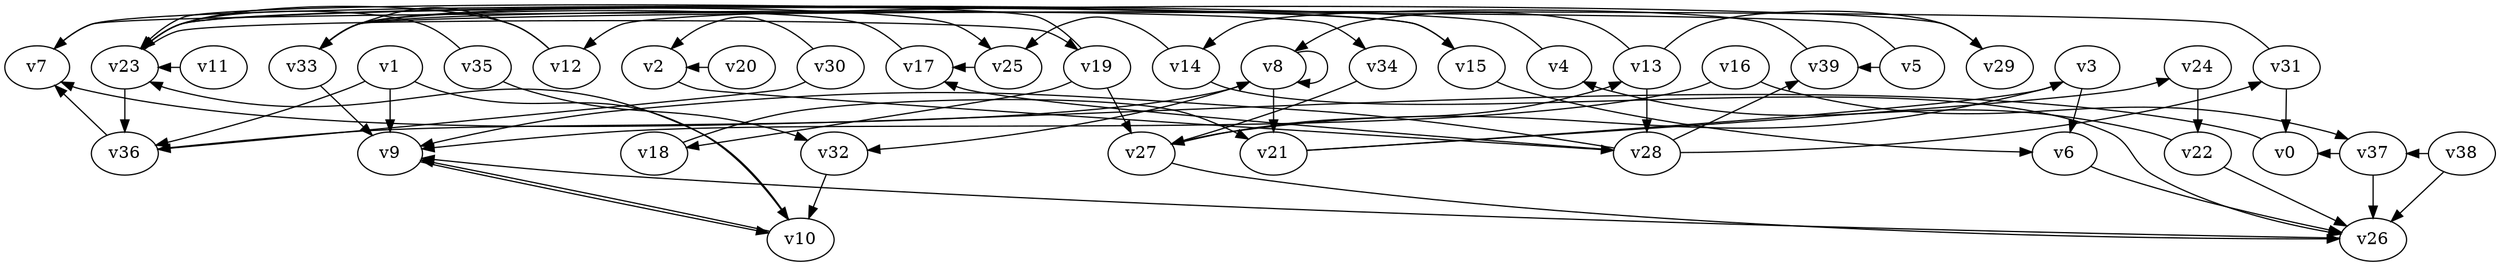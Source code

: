 // Benchmark game 46 - 40 vertices
digraph G {
    v0 [name="v0", player=1];
    v1 [name="v1", player=0];
    v2 [name="v2", player=1, target=1];
    v3 [name="v3", player=0];
    v4 [name="v4", player=0];
    v5 [name="v5", player=0];
    v6 [name="v6", player=0, target=1];
    v7 [name="v7", player=1, target=1];
    v8 [name="v8", player=0];
    v9 [name="v9", player=1];
    v10 [name="v10", player=1];
    v11 [name="v11", player=1];
    v12 [name="v12", player=0];
    v13 [name="v13", player=0];
    v14 [name="v14", player=0];
    v15 [name="v15", player=0];
    v16 [name="v16", player=1];
    v17 [name="v17", player=1];
    v18 [name="v18", player=1];
    v19 [name="v19", player=0];
    v20 [name="v20", player=0];
    v21 [name="v21", player=0];
    v22 [name="v22", player=0];
    v23 [name="v23", player=1];
    v24 [name="v24", player=1];
    v25 [name="v25", player=0];
    v26 [name="v26", player=0];
    v27 [name="v27", player=0];
    v28 [name="v28", player=0];
    v29 [name="v29", player=1];
    v30 [name="v30", player=1];
    v31 [name="v31", player=1];
    v32 [name="v32", player=1, target=1];
    v33 [name="v33", player=0];
    v34 [name="v34", player=1];
    v35 [name="v35", player=0, target=1];
    v36 [name="v36", player=0];
    v37 [name="v37", player=0, target=1];
    v38 [name="v38", player=1, target=1];
    v39 [name="v39", player=1];

    v0 -> v7 [constraint="time <= 16"];
    v1 -> v10 [constraint="time >= 12"];
    v2 -> v28 [constraint="time >= 8"];
    v3 -> v6;
    v4 -> v23 [constraint="time == 4"];
    v5 -> v7 [constraint="time >= 8"];
    v6 -> v26 [constraint="time >= 1"];
    v7 -> v15 [constraint="time >= 8"];
    v8 -> v21;
    v9 -> v10;
    v10 -> v23 [constraint="time >= 7"];
    v11 -> v23 [constraint="time % 3 == 0"];
    v12 -> v33 [constraint="time == 7"];
    v13 -> v8 [constraint="time >= 7"];
    v14 -> v26 [constraint="time <= 21"];
    v15 -> v23 [constraint="time <= 19"];
    v16 -> v9 [constraint="time >= 12"];
    v17 -> v33 [constraint="time <= 7"];
    v18 -> v21 [constraint="time == 5"];
    v19 -> v27;
    v20 -> v2 [constraint="time % 3 == 2"];
    v21 -> v3 [constraint="(time >= 9) && (time <= 19)"];
    v22 -> v26 [constraint="time == 17"];
    v23 -> v19 [constraint="time >= 6"];
    v24 -> v22;
    v25 -> v17 [constraint="time <= 24"];
    v26 -> v9 [constraint="time >= 8"];
    v27 -> v13 [constraint="time <= 24"];
    v28 -> v39 [constraint="time % 4 == 3"];
    v29 -> v12 [constraint="time <= 7"];
    v30 -> v2 [constraint="time % 5 == 1"];
    v31 -> v33 [constraint="(time % 2 == 1) || (time % 5 == 1)"];
    v32 -> v10;
    v33 -> v34 [constraint="time % 3 == 1"];
    v34 -> v27 [constraint="(time % 2 == 1) || (time % 4 == 2)"];
    v35 -> v32 [constraint="time == 1"];
    v36 -> v7 [constraint="time == 18"];
    v37 -> v0 [constraint="time == 7"];
    v38 -> v37 [constraint="time % 6 == 4"];
    v39 -> v14 [constraint="time == 9"];
    v36 -> v8 [constraint="time >= 9"];
    v15 -> v6 [constraint="time == 18"];
    v12 -> v23 [constraint="time == 4"];
    v27 -> v26;
    v3 -> v27 [constraint="time <= 20"];
    v13 -> v28;
    v33 -> v25 [constraint="time % 6 == 3"];
    v16 -> v37 [constraint="time == 13"];
    v28 -> v31 [constraint="time >= 7"];
    v10 -> v9 [constraint="time % 5 == 3"];
    v8 -> v32 [constraint="time <= 8"];
    v13 -> v29 [constraint="time == 5"];
    v35 -> v23 [constraint="time <= 8"];
    v38 -> v26;
    v23 -> v36;
    v33 -> v9;
    v19 -> v23 [constraint="time == 15"];
    v1 -> v9;
    v37 -> v26;
    v19 -> v18;
    v31 -> v0;
    v22 -> v4 [constraint="time <= 18"];
    v30 -> v36 [constraint="time == 14"];
    v21 -> v24 [constraint="time == 19"];
    v8 -> v8 [constraint="time % 5 == 3"];
    v28 -> v9 [constraint="time <= 15"];
    v5 -> v39 [constraint="time % 5 == 3"];
    v14 -> v25 [constraint="time == 1"];
    v28 -> v17 [constraint="time % 3 == 2"];
    v1 -> v36 [constraint="time % 4 == 0"];
}
